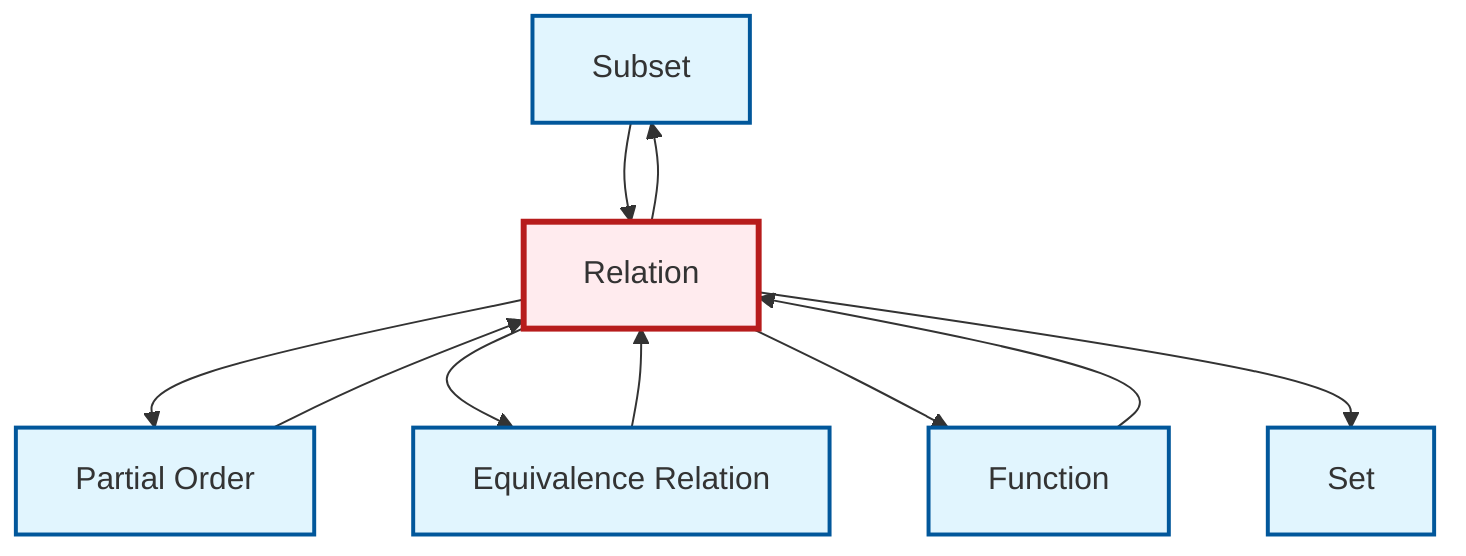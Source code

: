 graph TD
    classDef definition fill:#e1f5fe,stroke:#01579b,stroke-width:2px
    classDef theorem fill:#f3e5f5,stroke:#4a148c,stroke-width:2px
    classDef axiom fill:#fff3e0,stroke:#e65100,stroke-width:2px
    classDef example fill:#e8f5e9,stroke:#1b5e20,stroke-width:2px
    classDef current fill:#ffebee,stroke:#b71c1c,stroke-width:3px
    def-subset["Subset"]:::definition
    def-relation["Relation"]:::definition
    def-partial-order["Partial Order"]:::definition
    def-set["Set"]:::definition
    def-function["Function"]:::definition
    def-equivalence-relation["Equivalence Relation"]:::definition
    def-relation --> def-partial-order
    def-relation --> def-equivalence-relation
    def-relation --> def-subset
    def-partial-order --> def-relation
    def-subset --> def-relation
    def-function --> def-relation
    def-relation --> def-function
    def-equivalence-relation --> def-relation
    def-relation --> def-set
    class def-relation current